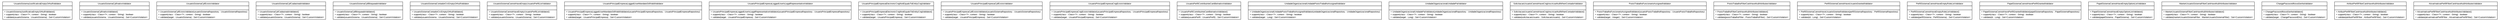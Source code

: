 #!/usr/local/bin/dot
#
# Class diagram 
# Generated by UMLGraph version R5_6 (http://www.umlgraph.org/)
#

digraph G {
	edge [fontname="arial",fontsize=10,labelfontname="arial",labelfontsize=10];
	node [fontname="arial",fontsize=10,shape=plaintext];
	nodesep=0.25;
	ranksep=0.5;
	// br.gov.to.sefaz.seg.business.gestao.service.validator.UsuarioSistemaJustificativaEmptyOrNullValidator
	c114078 [label=<<table title="br.gov.to.sefaz.seg.business.gestao.service.validator.UsuarioSistemaJustificativaEmptyOrNullValidator" border="0" cellborder="1" cellspacing="0" cellpadding="2" port="p" href="./UsuarioSistemaJustificativaEmptyOrNullValidator.html">
		<tr><td><table border="0" cellspacing="0" cellpadding="1">
<tr><td align="center" balign="center"> UsuarioSistemaJustificativaEmptyOrNullValidator </td></tr>
		</table></td></tr>
		<tr><td><table border="0" cellspacing="0" cellpadding="1">
<tr><td align="left" balign="left">  </td></tr>
		</table></td></tr>
		<tr><td><table border="0" cellspacing="0" cellpadding="1">
<tr><td align="left" balign="left"> + UsuarioSistemaJustificativaEmptyOrNullValidator() </td></tr>
<tr><td align="left" balign="left"> + support(clazz : Class&lt;?&gt;, context : String) : boolean </td></tr>
<tr><td align="left" balign="left"> + validate(usuarioSistema : UsuarioSistema) : Set&lt;CustomViolation&gt; </td></tr>
		</table></td></tr>
		</table>>, URL="./UsuarioSistemaJustificativaEmptyOrNullValidator.html", fontname="arial", fontcolor="black", fontsize=10.0];
	// br.gov.to.sefaz.seg.business.gestao.service.validator.UsuarioSistemaCpfInativoValidator
	c114079 [label=<<table title="br.gov.to.sefaz.seg.business.gestao.service.validator.UsuarioSistemaCpfInativoValidator" border="0" cellborder="1" cellspacing="0" cellpadding="2" port="p" href="./UsuarioSistemaCpfInativoValidator.html">
		<tr><td><table border="0" cellspacing="0" cellpadding="1">
<tr><td align="center" balign="center"> UsuarioSistemaCpfInativoValidator </td></tr>
		</table></td></tr>
		<tr><td><table border="0" cellspacing="0" cellpadding="1">
<tr><td align="left" balign="left">  </td></tr>
		</table></td></tr>
		<tr><td><table border="0" cellspacing="0" cellpadding="1">
<tr><td align="left" balign="left"> + UsuarioSistemaCpfInativoValidator() </td></tr>
<tr><td align="left" balign="left"> + support(clazz : Class&lt;?&gt;, context : String) : boolean </td></tr>
<tr><td align="left" balign="left"> + validate(usuarioSistema : UsuarioSistema) : Set&lt;CustomViolation&gt; </td></tr>
		</table></td></tr>
		</table>>, URL="./UsuarioSistemaCpfInativoValidator.html", fontname="arial", fontcolor="black", fontsize=10.0];
	// br.gov.to.sefaz.seg.business.gestao.service.validator.UsuarioSistemaCpfExistsValidator
	c114080 [label=<<table title="br.gov.to.sefaz.seg.business.gestao.service.validator.UsuarioSistemaCpfExistsValidator" border="0" cellborder="1" cellspacing="0" cellpadding="2" port="p" href="./UsuarioSistemaCpfExistsValidator.html">
		<tr><td><table border="0" cellspacing="0" cellpadding="1">
<tr><td align="center" balign="center"> UsuarioSistemaCpfExistsValidator </td></tr>
		</table></td></tr>
		<tr><td><table border="0" cellspacing="0" cellpadding="1">
<tr><td align="left" balign="left">  </td></tr>
		</table></td></tr>
		<tr><td><table border="0" cellspacing="0" cellpadding="1">
<tr><td align="left" balign="left"> + UsuarioSistemaCpfExistsValidator(usuarioSistemaRepository : UsuarioSistemaRepository) </td></tr>
<tr><td align="left" balign="left"> + support(clazz : Class&lt;?&gt;, context : String) : boolean </td></tr>
<tr><td align="left" balign="left"> + validate(target : UsuarioSistema) : Set&lt;CustomViolation&gt; </td></tr>
		</table></td></tr>
		</table>>, URL="./UsuarioSistemaCpfExistsValidator.html", fontname="arial", fontcolor="black", fontsize=10.0];
	// br.gov.to.sefaz.seg.business.gestao.service.validator.UsuarioSistemaCpfCadastradoValidator
	c114081 [label=<<table title="br.gov.to.sefaz.seg.business.gestao.service.validator.UsuarioSistemaCpfCadastradoValidator" border="0" cellborder="1" cellspacing="0" cellpadding="2" port="p" href="./UsuarioSistemaCpfCadastradoValidator.html">
		<tr><td><table border="0" cellspacing="0" cellpadding="1">
<tr><td align="center" balign="center"> UsuarioSistemaCpfCadastradoValidator </td></tr>
		</table></td></tr>
		<tr><td><table border="0" cellspacing="0" cellpadding="1">
<tr><td align="left" balign="left">  </td></tr>
		</table></td></tr>
		<tr><td><table border="0" cellspacing="0" cellpadding="1">
<tr><td align="left" balign="left"> + UsuarioSistemaCpfCadastradoValidator() </td></tr>
<tr><td align="left" balign="left"> + support(clazz : Class&lt;?&gt;, context : String) : boolean </td></tr>
<tr><td align="left" balign="left"> + validate(usuarioSistema : UsuarioSistema) : Set&lt;CustomViolation&gt; </td></tr>
		</table></td></tr>
		</table>>, URL="./UsuarioSistemaCpfCadastradoValidator.html", fontname="arial", fontcolor="black", fontsize=10.0];
	// br.gov.to.sefaz.seg.business.gestao.service.validator.UsuarioSistemaCpfBloqueadoValidator
	c114082 [label=<<table title="br.gov.to.sefaz.seg.business.gestao.service.validator.UsuarioSistemaCpfBloqueadoValidator" border="0" cellborder="1" cellspacing="0" cellpadding="2" port="p" href="./UsuarioSistemaCpfBloqueadoValidator.html">
		<tr><td><table border="0" cellspacing="0" cellpadding="1">
<tr><td align="center" balign="center"> UsuarioSistemaCpfBloqueadoValidator </td></tr>
		</table></td></tr>
		<tr><td><table border="0" cellspacing="0" cellpadding="1">
<tr><td align="left" balign="left">  </td></tr>
		</table></td></tr>
		<tr><td><table border="0" cellspacing="0" cellpadding="1">
<tr><td align="left" balign="left"> + UsuarioSistemaCpfBloqueadoValidator() </td></tr>
<tr><td align="left" balign="left"> + support(clazz : Class&lt;?&gt;, context : String) : boolean </td></tr>
<tr><td align="left" balign="left"> + validate(usuarioSistema : UsuarioSistema) : Set&lt;CustomViolation&gt; </td></tr>
		</table></td></tr>
		</table>>, URL="./UsuarioSistemaCpfBloqueadoValidator.html", fontname="arial", fontcolor="black", fontsize=10.0];
	// br.gov.to.sefaz.seg.business.gestao.service.validator.UsuarioSistemaContadorCrcEmptyOrNullValidator
	c114083 [label=<<table title="br.gov.to.sefaz.seg.business.gestao.service.validator.UsuarioSistemaContadorCrcEmptyOrNullValidator" border="0" cellborder="1" cellspacing="0" cellpadding="2" port="p" href="./UsuarioSistemaContadorCrcEmptyOrNullValidator.html">
		<tr><td><table border="0" cellspacing="0" cellpadding="1">
<tr><td align="center" balign="center"> UsuarioSistemaContadorCrcEmptyOrNullValidator </td></tr>
		</table></td></tr>
		<tr><td><table border="0" cellspacing="0" cellpadding="1">
<tr><td align="left" balign="left">  </td></tr>
		</table></td></tr>
		<tr><td><table border="0" cellspacing="0" cellpadding="1">
<tr><td align="left" balign="left"> + UsuarioSistemaContadorCrcEmptyOrNullValidator() </td></tr>
<tr><td align="left" balign="left"> + support(clazz : Class&lt;?&gt;, context : String) : boolean </td></tr>
<tr><td align="left" balign="left"> + validate(usuarioSistema : UsuarioSistema) : Set&lt;CustomViolation&gt; </td></tr>
		</table></td></tr>
		</table>>, URL="./UsuarioSistemaContadorCrcEmptyOrNullValidator.html", fontname="arial", fontcolor="black", fontsize=10.0];
	// br.gov.to.sefaz.seg.business.gestao.service.validator.UsuarioSistemaCannotHaveEmptyUsuarioPerfilListValidator
	c114084 [label=<<table title="br.gov.to.sefaz.seg.business.gestao.service.validator.UsuarioSistemaCannotHaveEmptyUsuarioPerfilListValidator" border="0" cellborder="1" cellspacing="0" cellpadding="2" port="p" href="./UsuarioSistemaCannotHaveEmptyUsuarioPerfilListValidator.html">
		<tr><td><table border="0" cellspacing="0" cellpadding="1">
<tr><td align="center" balign="center"> UsuarioSistemaCannotHaveEmptyUsuarioPerfilListValidator </td></tr>
		</table></td></tr>
		<tr><td><table border="0" cellspacing="0" cellpadding="1">
<tr><td align="left" balign="left">  </td></tr>
		</table></td></tr>
		<tr><td><table border="0" cellspacing="0" cellpadding="1">
<tr><td align="left" balign="left"> + UsuarioSistemaCannotHaveEmptyUsuarioPerfilListValidator() </td></tr>
<tr><td align="left" balign="left"> + support(clazz : Class&lt;?&gt;, context : String) : boolean </td></tr>
<tr><td align="left" balign="left"> + validate(usuarioSistema : UsuarioSistema) : Set&lt;CustomViolation&gt; </td></tr>
		</table></td></tr>
		</table>>, URL="./UsuarioSistemaCannotHaveEmptyUsuarioPerfilListValidator.html", fontname="arial", fontcolor="black", fontsize=10.0];
	// br.gov.to.sefaz.seg.business.gestao.service.validator.UsuarioPrincipalEmpresaLoggedUserMandateStillValidValidator
	c114085 [label=<<table title="br.gov.to.sefaz.seg.business.gestao.service.validator.UsuarioPrincipalEmpresaLoggedUserMandateStillValidValidator" border="0" cellborder="1" cellspacing="0" cellpadding="2" port="p" href="./UsuarioPrincipalEmpresaLoggedUserMandateStillValidValidator.html">
		<tr><td><table border="0" cellspacing="0" cellpadding="1">
<tr><td align="center" balign="center"> UsuarioPrincipalEmpresaLoggedUserMandateStillValidValidator </td></tr>
		</table></td></tr>
		<tr><td><table border="0" cellspacing="0" cellpadding="1">
<tr><td align="left" balign="left">  </td></tr>
		</table></td></tr>
		<tr><td><table border="0" cellspacing="0" cellpadding="1">
<tr><td align="left" balign="left"> + UsuarioPrincipalEmpresaLoggedUserMandateStillValidValidator(usuarioPrincipalEmpresaRepository : UsuarioPrincipalEmpresaRepository) </td></tr>
<tr><td align="left" balign="left"> + support(clazz : Class&lt;?&gt;, context : String) : boolean </td></tr>
<tr><td align="left" balign="left"> + validate(target : UsuarioPrincipalEmpresa) : Set&lt;CustomViolation&gt; </td></tr>
		</table></td></tr>
		</table>>, URL="./UsuarioPrincipalEmpresaLoggedUserMandateStillValidValidator.html", fontname="arial", fontcolor="black", fontsize=10.0];
	// br.gov.to.sefaz.seg.business.gestao.service.validator.UsuarioPrincipalEmpresaLoggedUserIsLegalRepresentativeValidator
	c114086 [label=<<table title="br.gov.to.sefaz.seg.business.gestao.service.validator.UsuarioPrincipalEmpresaLoggedUserIsLegalRepresentativeValidator" border="0" cellborder="1" cellspacing="0" cellpadding="2" port="p" href="./UsuarioPrincipalEmpresaLoggedUserIsLegalRepresentativeValidator.html">
		<tr><td><table border="0" cellspacing="0" cellpadding="1">
<tr><td align="center" balign="center"> UsuarioPrincipalEmpresaLoggedUserIsLegalRepresentativeValidator </td></tr>
		</table></td></tr>
		<tr><td><table border="0" cellspacing="0" cellpadding="1">
<tr><td align="left" balign="left">  </td></tr>
		</table></td></tr>
		<tr><td><table border="0" cellspacing="0" cellpadding="1">
<tr><td align="left" balign="left"> + UsuarioPrincipalEmpresaLoggedUserIsLegalRepresentativeValidator(usuarioPrincipalEmpresaRepository : UsuarioPrincipalEmpresaRepository) </td></tr>
<tr><td align="left" balign="left"> + support(clazz : Class&lt;?&gt;, context : String) : boolean </td></tr>
<tr><td align="left" balign="left"> + validate(target : UsuarioPrincipalEmpresa) : Set&lt;CustomViolation&gt; </td></tr>
		</table></td></tr>
		</table>>, URL="./UsuarioPrincipalEmpresaLoggedUserIsLegalRepresentativeValidator.html", fontname="arial", fontcolor="black", fontsize=10.0];
	// br.gov.to.sefaz.seg.business.gestao.service.validator.UsuarioPrincipalEmpresaElectronicCnpjNotEqualsToEntityCnpjValidator
	c114087 [label=<<table title="br.gov.to.sefaz.seg.business.gestao.service.validator.UsuarioPrincipalEmpresaElectronicCnpjNotEqualsToEntityCnpjValidator" border="0" cellborder="1" cellspacing="0" cellpadding="2" port="p" href="./UsuarioPrincipalEmpresaElectronicCnpjNotEqualsToEntityCnpjValidator.html">
		<tr><td><table border="0" cellspacing="0" cellpadding="1">
<tr><td align="center" balign="center"> UsuarioPrincipalEmpresaElectronicCnpjNotEqualsToEntityCnpjValidator </td></tr>
		</table></td></tr>
		<tr><td><table border="0" cellspacing="0" cellpadding="1">
<tr><td align="left" balign="left">  </td></tr>
		</table></td></tr>
		<tr><td><table border="0" cellspacing="0" cellpadding="1">
<tr><td align="left" balign="left"> + UsuarioPrincipalEmpresaElectronicCnpjNotEqualsToEntityCnpjValidator() </td></tr>
<tr><td align="left" balign="left"> + support(clazz : Class&lt;?&gt;, context : String) : boolean </td></tr>
<tr><td align="left" balign="left"> + validate(target : UsuarioPrincipalEmpresa) : Set&lt;CustomViolation&gt; </td></tr>
		</table></td></tr>
		</table>>, URL="./UsuarioPrincipalEmpresaElectronicCnpjNotEqualsToEntityCnpjValidator.html", fontname="arial", fontcolor="black", fontsize=10.0];
	// br.gov.to.sefaz.seg.business.gestao.service.validator.UsuarioPrincipalEmpresaCpfExistsValidator
	c114088 [label=<<table title="br.gov.to.sefaz.seg.business.gestao.service.validator.UsuarioPrincipalEmpresaCpfExistsValidator" border="0" cellborder="1" cellspacing="0" cellpadding="2" port="p" href="./UsuarioPrincipalEmpresaCpfExistsValidator.html">
		<tr><td><table border="0" cellspacing="0" cellpadding="1">
<tr><td align="center" balign="center"> UsuarioPrincipalEmpresaCpfExistsValidator </td></tr>
		</table></td></tr>
		<tr><td><table border="0" cellspacing="0" cellpadding="1">
<tr><td align="left" balign="left">  </td></tr>
		</table></td></tr>
		<tr><td><table border="0" cellspacing="0" cellpadding="1">
<tr><td align="left" balign="left"> + UsuarioPrincipalEmpresaCpfExistsValidator(usuarioSistemaRepository : UsuarioSistemaRepository) </td></tr>
<tr><td align="left" balign="left"> + support(clazz : Class&lt;?&gt;, context : String) : boolean </td></tr>
<tr><td align="left" balign="left"> + validate(target : UsuarioPrincipalEmpresa) : Set&lt;CustomViolation&gt; </td></tr>
		</table></td></tr>
		</table>>, URL="./UsuarioPrincipalEmpresaCpfExistsValidator.html", fontname="arial", fontcolor="black", fontsize=10.0];
	// br.gov.to.sefaz.seg.business.gestao.service.validator.UsuarioPrincipalEmpresaCnpjExistsValidator
	c114089 [label=<<table title="br.gov.to.sefaz.seg.business.gestao.service.validator.UsuarioPrincipalEmpresaCnpjExistsValidator" border="0" cellborder="1" cellspacing="0" cellpadding="2" port="p" href="./UsuarioPrincipalEmpresaCnpjExistsValidator.html">
		<tr><td><table border="0" cellspacing="0" cellpadding="1">
<tr><td align="center" balign="center"> UsuarioPrincipalEmpresaCnpjExistsValidator </td></tr>
		</table></td></tr>
		<tr><td><table border="0" cellspacing="0" cellpadding="1">
<tr><td align="left" balign="left">  </td></tr>
		</table></td></tr>
		<tr><td><table border="0" cellspacing="0" cellpadding="1">
<tr><td align="left" balign="left"> + UsuarioPrincipalEmpresaCnpjExistsValidator(usuarioPrincipalEmpresaRepository : UsuarioPrincipalEmpresaRepository) </td></tr>
<tr><td align="left" balign="left"> + support(clazz : Class&lt;?&gt;, context : String) : boolean </td></tr>
<tr><td align="left" balign="left"> + validate(target : UsuarioPrincipalEmpresa) : Set&lt;CustomViolation&gt; </td></tr>
		</table></td></tr>
		</table>>, URL="./UsuarioPrincipalEmpresaCnpjExistsValidator.html", fontname="arial", fontcolor="black", fontsize=10.0];
	// br.gov.to.sefaz.seg.business.gestao.service.validator.UsuarioPerfilContribuinteCantBeInativoValidator
	c114090 [label=<<table title="br.gov.to.sefaz.seg.business.gestao.service.validator.UsuarioPerfilContribuinteCantBeInativoValidator" border="0" cellborder="1" cellspacing="0" cellpadding="2" port="p" href="./UsuarioPerfilContribuinteCantBeInativoValidator.html">
		<tr><td><table border="0" cellspacing="0" cellpadding="1">
<tr><td align="center" balign="center"> UsuarioPerfilContribuinteCantBeInativoValidator </td></tr>
		</table></td></tr>
		<tr><td><table border="0" cellspacing="0" cellpadding="1">
<tr><td align="left" balign="left">  </td></tr>
		</table></td></tr>
		<tr><td><table border="0" cellspacing="0" cellpadding="1">
<tr><td align="left" balign="left"> + UsuarioPerfilContribuinteCantBeInativoValidator() </td></tr>
<tr><td align="left" balign="left"> + support(clazz : Class&lt;?&gt;, context : String) : boolean </td></tr>
<tr><td align="left" balign="left"> + validate(usuarioPerfil : UsuarioPerfil) : Set&lt;CustomViolation&gt; </td></tr>
		</table></td></tr>
		</table>>, URL="./UsuarioPerfilContribuinteCantBeInativoValidator.html", fontname="arial", fontcolor="black", fontsize=10.0];
	// br.gov.to.sefaz.seg.business.gestao.service.validator.UnidadeOrganizacionalUnidadePostoTrabalhoAssignedValidator
	c114091 [label=<<table title="br.gov.to.sefaz.seg.business.gestao.service.validator.UnidadeOrganizacionalUnidadePostoTrabalhoAssignedValidator" border="0" cellborder="1" cellspacing="0" cellpadding="2" port="p" href="./UnidadeOrganizacionalUnidadePostoTrabalhoAssignedValidator.html">
		<tr><td><table border="0" cellspacing="0" cellpadding="1">
<tr><td align="center" balign="center"> UnidadeOrganizacionalUnidadePostoTrabalhoAssignedValidator </td></tr>
		</table></td></tr>
		<tr><td><table border="0" cellspacing="0" cellpadding="1">
<tr><td align="left" balign="left">  </td></tr>
		</table></td></tr>
		<tr><td><table border="0" cellspacing="0" cellpadding="1">
<tr><td align="left" balign="left"> + UnidadeOrganizacionalUnidadePostoTrabalhoAssignedValidator(unidadeOrganizacionalRepository : UnidadeOrganizacionalRepository) </td></tr>
<tr><td align="left" balign="left"> + support(clazz : Class&lt;?&gt;, context : String) : boolean </td></tr>
<tr><td align="left" balign="left"> + validate(target : Long) : Set&lt;CustomViolation&gt; </td></tr>
		</table></td></tr>
		</table>>, URL="./UnidadeOrganizacionalUnidadePostoTrabalhoAssignedValidator.html", fontname="arial", fontcolor="black", fontsize=10.0];
	// br.gov.to.sefaz.seg.business.gestao.service.validator.UnidadeOrganizacionalUnidadePaiValidator
	c114092 [label=<<table title="br.gov.to.sefaz.seg.business.gestao.service.validator.UnidadeOrganizacionalUnidadePaiValidator" border="0" cellborder="1" cellspacing="0" cellpadding="2" port="p" href="./UnidadeOrganizacionalUnidadePaiValidator.html">
		<tr><td><table border="0" cellspacing="0" cellpadding="1">
<tr><td align="center" balign="center"> UnidadeOrganizacionalUnidadePaiValidator </td></tr>
		</table></td></tr>
		<tr><td><table border="0" cellspacing="0" cellpadding="1">
<tr><td align="left" balign="left">  </td></tr>
		</table></td></tr>
		<tr><td><table border="0" cellspacing="0" cellpadding="1">
<tr><td align="left" balign="left"> + UnidadeOrganizacionalUnidadePaiValidator(unidadeOrganizacionalRepository : UnidadeOrganizacionalRepository) </td></tr>
<tr><td align="left" balign="left"> + support(clazz : Class&lt;?&gt;, context : String) : boolean </td></tr>
<tr><td align="left" balign="left"> + validate(target : Long) : Set&lt;CustomViolation&gt; </td></tr>
		</table></td></tr>
		</table>>, URL="./UnidadeOrganizacionalUnidadePaiValidator.html", fontname="arial", fontcolor="black", fontsize=10.0];
	// br.gov.to.sefaz.seg.business.gestao.service.validator.SolicitacaoUsuarioCannotHaveCnpjInscricaoNullWhenContadorValidator
	c114093 [label=<<table title="br.gov.to.sefaz.seg.business.gestao.service.validator.SolicitacaoUsuarioCannotHaveCnpjInscricaoNullWhenContadorValidator" border="0" cellborder="1" cellspacing="0" cellpadding="2" port="p" href="./SolicitacaoUsuarioCannotHaveCnpjInscricaoNullWhenContadorValidator.html">
		<tr><td><table border="0" cellspacing="0" cellpadding="1">
<tr><td align="center" balign="center"> SolicitacaoUsuarioCannotHaveCnpjInscricaoNullWhenContadorValidator </td></tr>
		</table></td></tr>
		<tr><td><table border="0" cellspacing="0" cellpadding="1">
<tr><td align="left" balign="left">  </td></tr>
		</table></td></tr>
		<tr><td><table border="0" cellspacing="0" cellpadding="1">
<tr><td align="left" balign="left"> + SolicitacaoUsuarioCannotHaveCnpjInscricaoNullWhenContadorValidator() </td></tr>
<tr><td align="left" balign="left"> + support(clazz : Class&lt;?&gt;, context : String) : boolean </td></tr>
<tr><td align="left" balign="left"> + validate(solicitacaoUsuario : SolicitacaoUsuario) : Set&lt;CustomViolation&gt; </td></tr>
		</table></td></tr>
		</table>>, URL="./SolicitacaoUsuarioCannotHaveCnpjInscricaoNullWhenContadorValidator.html", fontname="arial", fontcolor="black", fontsize=10.0];
	// br.gov.to.sefaz.seg.business.gestao.service.validator.PostoTrabalhoFuncionarioAssignedValidator
	c114094 [label=<<table title="br.gov.to.sefaz.seg.business.gestao.service.validator.PostoTrabalhoFuncionarioAssignedValidator" border="0" cellborder="1" cellspacing="0" cellpadding="2" port="p" href="./PostoTrabalhoFuncionarioAssignedValidator.html">
		<tr><td><table border="0" cellspacing="0" cellpadding="1">
<tr><td align="center" balign="center"> PostoTrabalhoFuncionarioAssignedValidator </td></tr>
		</table></td></tr>
		<tr><td><table border="0" cellspacing="0" cellpadding="1">
<tr><td align="left" balign="left">  </td></tr>
		</table></td></tr>
		<tr><td><table border="0" cellspacing="0" cellpadding="1">
<tr><td align="left" balign="left"> + PostoTrabalhoFuncionarioAssignedValidator(usuarioPostoTrabalhoRepository : UsuarioPostoTrabalhoRepository) </td></tr>
<tr><td align="left" balign="left"> + support(clazz : Class&lt;?&gt;, context : String) : boolean </td></tr>
<tr><td align="left" balign="left"> + validate(target : Integer) : Set&lt;CustomViolation&gt; </td></tr>
		</table></td></tr>
		</table>>, URL="./PostoTrabalhoFuncionarioAssignedValidator.html", fontname="arial", fontcolor="black", fontsize=10.0];
	// br.gov.to.sefaz.seg.business.gestao.service.validator.PostoTrabalhoFilterCantHaveNullAttributesValidator
	c114095 [label=<<table title="br.gov.to.sefaz.seg.business.gestao.service.validator.PostoTrabalhoFilterCantHaveNullAttributesValidator" border="0" cellborder="1" cellspacing="0" cellpadding="2" port="p" href="./PostoTrabalhoFilterCantHaveNullAttributesValidator.html">
		<tr><td><table border="0" cellspacing="0" cellpadding="1">
<tr><td align="center" balign="center"> PostoTrabalhoFilterCantHaveNullAttributesValidator </td></tr>
		</table></td></tr>
		<tr><td><table border="0" cellspacing="0" cellpadding="1">
<tr><td align="left" balign="left">  </td></tr>
		</table></td></tr>
		<tr><td><table border="0" cellspacing="0" cellpadding="1">
<tr><td align="left" balign="left"> + PostoTrabalhoFilterCantHaveNullAttributesValidator() </td></tr>
<tr><td align="left" balign="left"> + support(clazz : Class&lt;?&gt;, context : String) : boolean </td></tr>
<tr><td align="left" balign="left"> + validate(postoTrabalhoFilter : PostoTrabalhoFilter) : Set&lt;CustomViolation&gt; </td></tr>
		</table></td></tr>
		</table>>, URL="./PostoTrabalhoFilterCantHaveNullAttributesValidator.html", fontname="arial", fontcolor="black", fontsize=10.0];
	// br.gov.to.sefaz.seg.business.gestao.service.validator.PerfilSistemaCannotHaveUsuarioGrantedValidator
	c114096 [label=<<table title="br.gov.to.sefaz.seg.business.gestao.service.validator.PerfilSistemaCannotHaveUsuarioGrantedValidator" border="0" cellborder="1" cellspacing="0" cellpadding="2" port="p" href="./PerfilSistemaCannotHaveUsuarioGrantedValidator.html">
		<tr><td><table border="0" cellspacing="0" cellpadding="1">
<tr><td align="center" balign="center"> PerfilSistemaCannotHaveUsuarioGrantedValidator </td></tr>
		</table></td></tr>
		<tr><td><table border="0" cellspacing="0" cellpadding="1">
<tr><td align="left" balign="left">  </td></tr>
		</table></td></tr>
		<tr><td><table border="0" cellspacing="0" cellpadding="1">
<tr><td align="left" balign="left"> + PerfilSistemaCannotHaveUsuarioGrantedValidator(perfilSistemaRepository : PerfilSistemaRepository) </td></tr>
<tr><td align="left" balign="left"> + support(clazz : Class&lt;?&gt;, context : String) : boolean </td></tr>
<tr><td align="left" balign="left"> + validate(id : Long) : Set&lt;CustomViolation&gt; </td></tr>
		</table></td></tr>
		</table>>, URL="./PerfilSistemaCannotHaveUsuarioGrantedValidator.html", fontname="arial", fontcolor="black", fontsize=10.0];
	// br.gov.to.sefaz.seg.business.gestao.service.validator.PerfilSistemaCannotHaveEmptyRoleListValidator
	c114097 [label=<<table title="br.gov.to.sefaz.seg.business.gestao.service.validator.PerfilSistemaCannotHaveEmptyRoleListValidator" border="0" cellborder="1" cellspacing="0" cellpadding="2" port="p" href="./PerfilSistemaCannotHaveEmptyRoleListValidator.html">
		<tr><td><table border="0" cellspacing="0" cellpadding="1">
<tr><td align="center" balign="center"> PerfilSistemaCannotHaveEmptyRoleListValidator </td></tr>
		</table></td></tr>
		<tr><td><table border="0" cellspacing="0" cellpadding="1">
<tr><td align="left" balign="left">  </td></tr>
		</table></td></tr>
		<tr><td><table border="0" cellspacing="0" cellpadding="1">
<tr><td align="left" balign="left"> + PerfilSistemaCannotHaveEmptyRoleListValidator() </td></tr>
<tr><td align="left" balign="left"> + support(clazz : Class&lt;?&gt;, context : String) : boolean </td></tr>
<tr><td align="left" balign="left"> + validate(perfilSistema : PerfilSistema) : Set&lt;CustomViolation&gt; </td></tr>
		</table></td></tr>
		</table>>, URL="./PerfilSistemaCannotHaveEmptyRoleListValidator.html", fontname="arial", fontcolor="black", fontsize=10.0];
	// br.gov.to.sefaz.seg.business.gestao.service.validator.PapelSistemaCannotHavePerfilGrantedValidator
	c114098 [label=<<table title="br.gov.to.sefaz.seg.business.gestao.service.validator.PapelSistemaCannotHavePerfilGrantedValidator" border="0" cellborder="1" cellspacing="0" cellpadding="2" port="p" href="./PapelSistemaCannotHavePerfilGrantedValidator.html">
		<tr><td><table border="0" cellspacing="0" cellpadding="1">
<tr><td align="center" balign="center"> PapelSistemaCannotHavePerfilGrantedValidator </td></tr>
		</table></td></tr>
		<tr><td><table border="0" cellspacing="0" cellpadding="1">
<tr><td align="left" balign="left">  </td></tr>
		</table></td></tr>
		<tr><td><table border="0" cellspacing="0" cellpadding="1">
<tr><td align="left" balign="left"> + PapelSistemaCannotHavePerfilGrantedValidator(papelSistemaRepository : PapelSistemaRepository) </td></tr>
<tr><td align="left" balign="left"> + support(clazz : Class&lt;?&gt;, context : String) : boolean </td></tr>
<tr><td align="left" balign="left"> + validate(id : Long) : Set&lt;CustomViolation&gt; </td></tr>
		</table></td></tr>
		</table>>, URL="./PapelSistemaCannotHavePerfilGrantedValidator.html", fontname="arial", fontcolor="black", fontsize=10.0];
	// br.gov.to.sefaz.seg.business.gestao.service.validator.PapelSistemaCannotHaveEmptyOptionListValidator
	c114099 [label=<<table title="br.gov.to.sefaz.seg.business.gestao.service.validator.PapelSistemaCannotHaveEmptyOptionListValidator" border="0" cellborder="1" cellspacing="0" cellpadding="2" port="p" href="./PapelSistemaCannotHaveEmptyOptionListValidator.html">
		<tr><td><table border="0" cellspacing="0" cellpadding="1">
<tr><td align="center" balign="center"> PapelSistemaCannotHaveEmptyOptionListValidator </td></tr>
		</table></td></tr>
		<tr><td><table border="0" cellspacing="0" cellpadding="1">
<tr><td align="left" balign="left">  </td></tr>
		</table></td></tr>
		<tr><td><table border="0" cellspacing="0" cellpadding="1">
<tr><td align="left" balign="left"> + PapelSistemaCannotHaveEmptyOptionListValidator() </td></tr>
<tr><td align="left" balign="left"> + support(clazz : Class&lt;?&gt;, context : String) : boolean </td></tr>
<tr><td align="left" balign="left"> + validate(papelSistema : PapelSistema) : Set&lt;CustomViolation&gt; </td></tr>
		</table></td></tr>
		</table>>, URL="./PapelSistemaCannotHaveEmptyOptionListValidator.html", fontname="arial", fontcolor="black", fontsize=10.0];
	// br.gov.to.sefaz.seg.business.gestao.service.validator.ManterUsuarioSistemaFilterCantHaveNullAttributesValidator
	c114100 [label=<<table title="br.gov.to.sefaz.seg.business.gestao.service.validator.ManterUsuarioSistemaFilterCantHaveNullAttributesValidator" border="0" cellborder="1" cellspacing="0" cellpadding="2" port="p" href="./ManterUsuarioSistemaFilterCantHaveNullAttributesValidator.html">
		<tr><td><table border="0" cellspacing="0" cellpadding="1">
<tr><td align="center" balign="center"> ManterUsuarioSistemaFilterCantHaveNullAttributesValidator </td></tr>
		</table></td></tr>
		<tr><td><table border="0" cellspacing="0" cellpadding="1">
<tr><td align="left" balign="left">  </td></tr>
		</table></td></tr>
		<tr><td><table border="0" cellspacing="0" cellpadding="1">
<tr><td align="left" balign="left"> + ManterUsuarioSistemaFilterCantHaveNullAttributesValidator() </td></tr>
<tr><td align="left" balign="left"> + support(clazz : Class&lt;?&gt;, context : String) : boolean </td></tr>
<tr><td align="left" balign="left"> + validate(manterUsuarioSistemaFilter : ManterUsuarioSistemaFilter) : Set&lt;CustomViolation&gt; </td></tr>
		</table></td></tr>
		</table>>, URL="./ManterUsuarioSistemaFilterCantHaveNullAttributesValidator.html", fontname="arial", fontcolor="black", fontsize=10.0];
	// br.gov.to.sefaz.seg.business.gestao.service.validator.ChangePasswordNovaSenhaValidator
	c114101 [label=<<table title="br.gov.to.sefaz.seg.business.gestao.service.validator.ChangePasswordNovaSenhaValidator" border="0" cellborder="1" cellspacing="0" cellpadding="2" port="p" href="./ChangePasswordNovaSenhaValidator.html">
		<tr><td><table border="0" cellspacing="0" cellpadding="1">
<tr><td align="center" balign="center"> ChangePasswordNovaSenhaValidator </td></tr>
		</table></td></tr>
		<tr><td><table border="0" cellspacing="0" cellpadding="1">
<tr><td align="left" balign="left">  </td></tr>
		</table></td></tr>
		<tr><td><table border="0" cellspacing="0" cellpadding="1">
<tr><td align="left" balign="left"> + ChangePasswordNovaSenhaValidator() </td></tr>
<tr><td align="left" balign="left"> + support(clazz : Class&lt;?&gt;, context : String) : boolean </td></tr>
<tr><td align="left" balign="left"> + validate(target : ChangePasswordDto) : Set&lt;CustomViolation&gt; </td></tr>
		</table></td></tr>
		</table>>, URL="./ChangePasswordNovaSenhaValidator.html", fontname="arial", fontcolor="black", fontsize=10.0];
	// br.gov.to.sefaz.seg.business.gestao.service.validator.AtribuirPerfilFilterCantHaveNullAttributesValidator
	c114102 [label=<<table title="br.gov.to.sefaz.seg.business.gestao.service.validator.AtribuirPerfilFilterCantHaveNullAttributesValidator" border="0" cellborder="1" cellspacing="0" cellpadding="2" port="p" href="./AtribuirPerfilFilterCantHaveNullAttributesValidator.html">
		<tr><td><table border="0" cellspacing="0" cellpadding="1">
<tr><td align="center" balign="center"> AtribuirPerfilFilterCantHaveNullAttributesValidator </td></tr>
		</table></td></tr>
		<tr><td><table border="0" cellspacing="0" cellpadding="1">
<tr><td align="left" balign="left">  </td></tr>
		</table></td></tr>
		<tr><td><table border="0" cellspacing="0" cellpadding="1">
<tr><td align="left" balign="left"> + AtribuirPerfilFilterCantHaveNullAttributesValidator() </td></tr>
<tr><td align="left" balign="left"> + support(clazz : Class&lt;?&gt;, context : String) : boolean </td></tr>
<tr><td align="left" balign="left"> + validate(atribuirPerfilFilter : AtribuirPerfilFilter) : Set&lt;CustomViolation&gt; </td></tr>
		</table></td></tr>
		</table>>, URL="./AtribuirPerfilFilterCantHaveNullAttributesValidator.html", fontname="arial", fontcolor="black", fontsize=10.0];
	// br.gov.to.sefaz.seg.business.gestao.service.validator.AtivarInativarPerfilFilterCantHaveNullAttributesValidator
	c114103 [label=<<table title="br.gov.to.sefaz.seg.business.gestao.service.validator.AtivarInativarPerfilFilterCantHaveNullAttributesValidator" border="0" cellborder="1" cellspacing="0" cellpadding="2" port="p" href="./AtivarInativarPerfilFilterCantHaveNullAttributesValidator.html">
		<tr><td><table border="0" cellspacing="0" cellpadding="1">
<tr><td align="center" balign="center"> AtivarInativarPerfilFilterCantHaveNullAttributesValidator </td></tr>
		</table></td></tr>
		<tr><td><table border="0" cellspacing="0" cellpadding="1">
<tr><td align="left" balign="left">  </td></tr>
		</table></td></tr>
		<tr><td><table border="0" cellspacing="0" cellpadding="1">
<tr><td align="left" balign="left"> + AtivarInativarPerfilFilterCantHaveNullAttributesValidator() </td></tr>
<tr><td align="left" balign="left"> + support(clazz : Class&lt;?&gt;, context : String) : boolean </td></tr>
<tr><td align="left" balign="left"> + validate(ativarInativarPerfilFilter : AtivarInativarPerfilFilter) : Set&lt;CustomViolation&gt; </td></tr>
		</table></td></tr>
		</table>>, URL="./AtivarInativarPerfilFilterCantHaveNullAttributesValidator.html", fontname="arial", fontcolor="black", fontsize=10.0];
}


